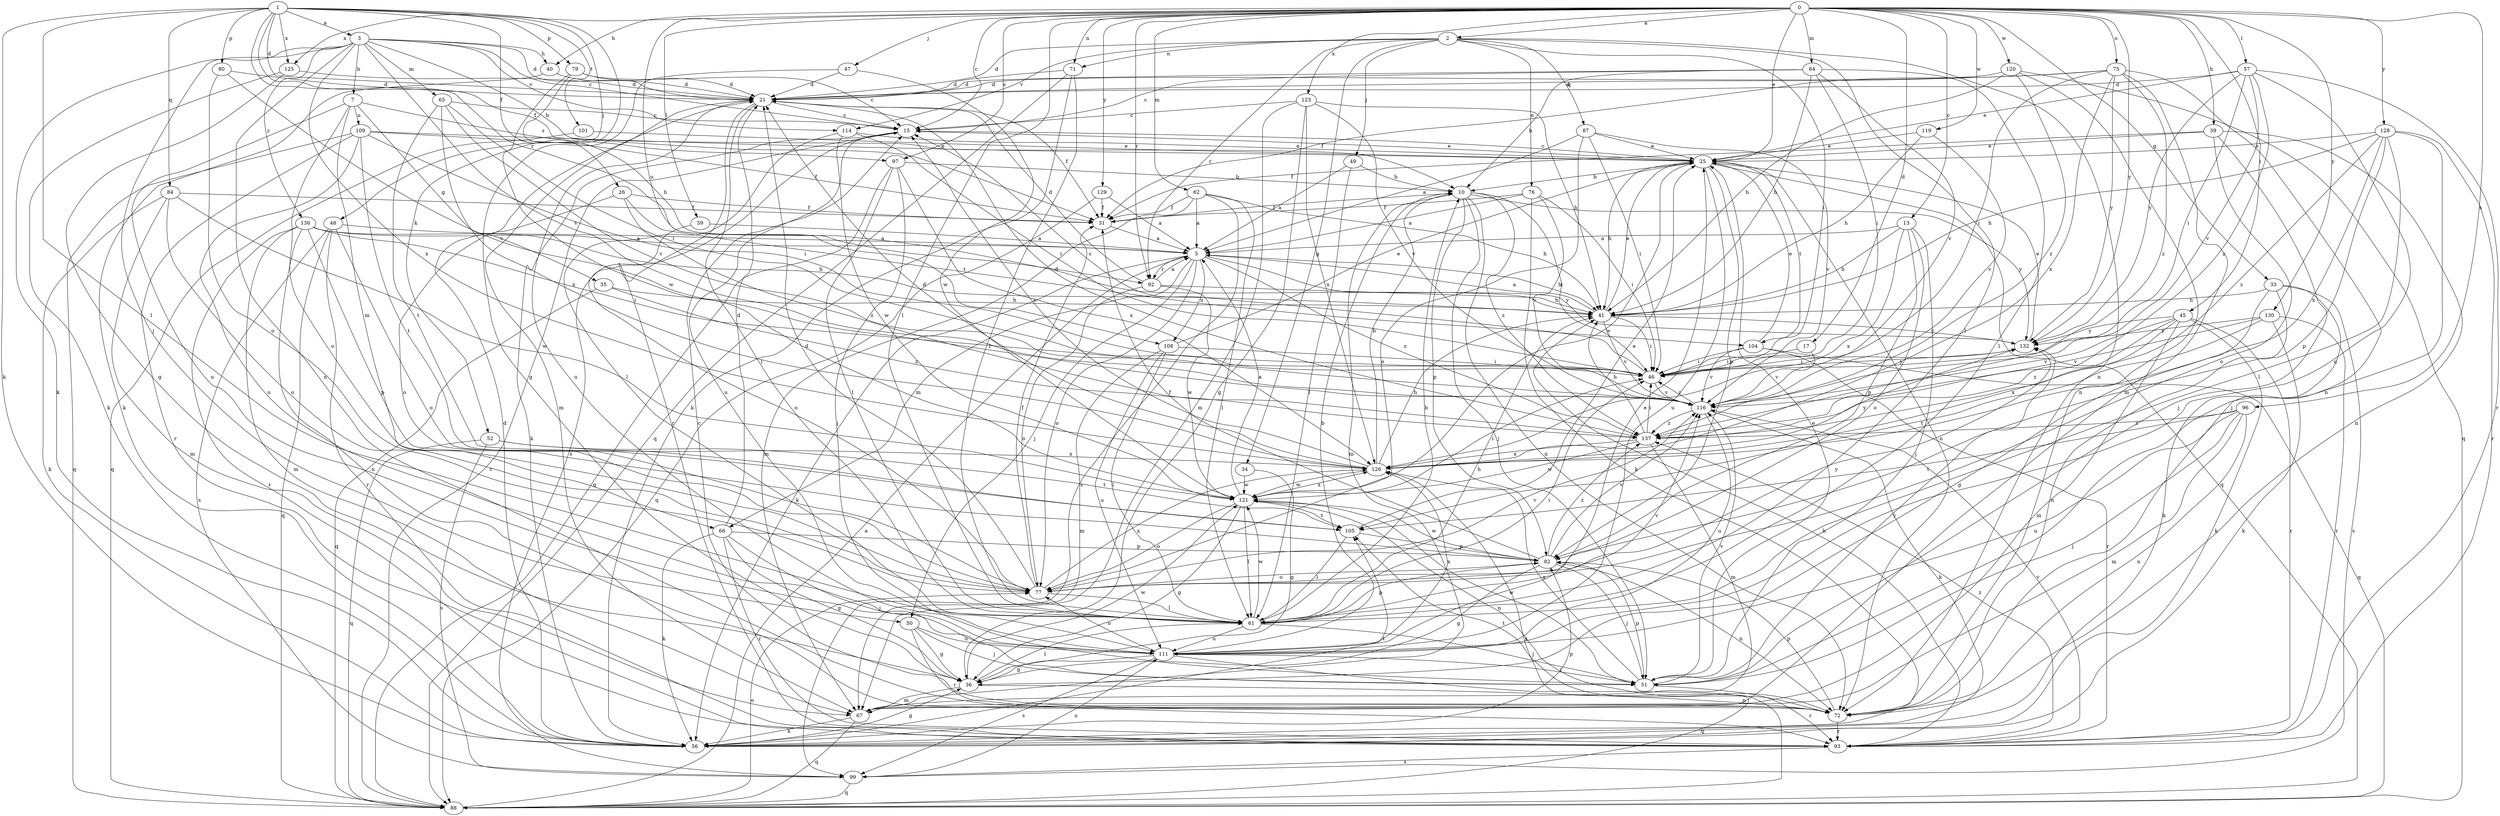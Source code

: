 strict digraph  {
0;
1;
2;
3;
5;
7;
10;
13;
15;
17;
21;
25;
26;
31;
33;
34;
35;
36;
39;
40;
41;
45;
46;
47;
48;
49;
50;
51;
52;
56;
57;
59;
61;
62;
64;
65;
66;
67;
71;
72;
75;
76;
77;
79;
80;
82;
84;
87;
88;
92;
93;
96;
97;
99;
101;
104;
105;
108;
109;
111;
114;
116;
119;
120;
121;
123;
125;
126;
128;
129;
130;
132;
136;
137;
0 -> 2  [label=a];
0 -> 13  [label=c];
0 -> 15  [label=c];
0 -> 17  [label=d];
0 -> 25  [label=e];
0 -> 33  [label=g];
0 -> 39  [label=h];
0 -> 40  [label=h];
0 -> 45  [label=i];
0 -> 47  [label=j];
0 -> 57  [label=l];
0 -> 59  [label=l];
0 -> 61  [label=l];
0 -> 62  [label=m];
0 -> 64  [label=m];
0 -> 71  [label=n];
0 -> 75  [label=o];
0 -> 92  [label=r];
0 -> 96  [label=s];
0 -> 97  [label=s];
0 -> 108  [label=u];
0 -> 119  [label=w];
0 -> 120  [label=w];
0 -> 123  [label=x];
0 -> 125  [label=x];
0 -> 128  [label=y];
0 -> 129  [label=y];
0 -> 130  [label=y];
0 -> 132  [label=y];
1 -> 3  [label=a];
1 -> 21  [label=d];
1 -> 26  [label=f];
1 -> 31  [label=f];
1 -> 48  [label=j];
1 -> 52  [label=k];
1 -> 56  [label=k];
1 -> 61  [label=l];
1 -> 79  [label=p];
1 -> 80  [label=p];
1 -> 84  [label=q];
1 -> 92  [label=r];
1 -> 101  [label=t];
1 -> 125  [label=x];
2 -> 21  [label=d];
2 -> 34  [label=g];
2 -> 46  [label=i];
2 -> 49  [label=j];
2 -> 61  [label=l];
2 -> 71  [label=n];
2 -> 72  [label=n];
2 -> 76  [label=o];
2 -> 87  [label=q];
2 -> 92  [label=r];
2 -> 114  [label=v];
3 -> 7  [label=b];
3 -> 10  [label=b];
3 -> 15  [label=c];
3 -> 21  [label=d];
3 -> 40  [label=h];
3 -> 50  [label=j];
3 -> 56  [label=k];
3 -> 65  [label=m];
3 -> 72  [label=n];
3 -> 114  [label=v];
3 -> 116  [label=v];
3 -> 126  [label=x];
3 -> 136  [label=z];
5 -> 41  [label=h];
5 -> 50  [label=j];
5 -> 56  [label=k];
5 -> 66  [label=m];
5 -> 77  [label=o];
5 -> 92  [label=r];
5 -> 108  [label=u];
5 -> 132  [label=y];
5 -> 137  [label=z];
7 -> 35  [label=g];
7 -> 66  [label=m];
7 -> 77  [label=o];
7 -> 97  [label=s];
7 -> 109  [label=u];
7 -> 111  [label=u];
10 -> 31  [label=f];
10 -> 46  [label=i];
10 -> 51  [label=j];
10 -> 67  [label=m];
10 -> 72  [label=n];
10 -> 82  [label=p];
10 -> 132  [label=y];
10 -> 137  [label=z];
13 -> 5  [label=a];
13 -> 41  [label=h];
13 -> 51  [label=j];
13 -> 77  [label=o];
13 -> 82  [label=p];
13 -> 126  [label=x];
15 -> 25  [label=e];
15 -> 56  [label=k];
15 -> 99  [label=s];
15 -> 111  [label=u];
17 -> 46  [label=i];
17 -> 116  [label=v];
21 -> 15  [label=c];
21 -> 31  [label=f];
21 -> 61  [label=l];
21 -> 67  [label=m];
21 -> 93  [label=r];
21 -> 111  [label=u];
25 -> 10  [label=b];
25 -> 15  [label=c];
25 -> 41  [label=h];
25 -> 72  [label=n];
25 -> 82  [label=p];
25 -> 88  [label=q];
25 -> 104  [label=t];
25 -> 111  [label=u];
25 -> 121  [label=w];
26 -> 31  [label=f];
26 -> 77  [label=o];
26 -> 104  [label=t];
26 -> 137  [label=z];
31 -> 5  [label=a];
33 -> 36  [label=g];
33 -> 41  [label=h];
33 -> 56  [label=k];
33 -> 72  [label=n];
33 -> 99  [label=s];
34 -> 36  [label=g];
34 -> 121  [label=w];
35 -> 41  [label=h];
35 -> 88  [label=q];
35 -> 137  [label=z];
36 -> 61  [label=l];
36 -> 67  [label=m];
36 -> 72  [label=n];
36 -> 121  [label=w];
39 -> 25  [label=e];
39 -> 31  [label=f];
39 -> 51  [label=j];
39 -> 72  [label=n];
39 -> 77  [label=o];
40 -> 21  [label=d];
40 -> 56  [label=k];
41 -> 5  [label=a];
41 -> 25  [label=e];
41 -> 46  [label=i];
41 -> 116  [label=v];
41 -> 132  [label=y];
45 -> 56  [label=k];
45 -> 67  [label=m];
45 -> 93  [label=r];
45 -> 116  [label=v];
45 -> 126  [label=x];
45 -> 132  [label=y];
45 -> 137  [label=z];
46 -> 15  [label=c];
46 -> 116  [label=v];
46 -> 132  [label=y];
47 -> 21  [label=d];
47 -> 36  [label=g];
47 -> 121  [label=w];
48 -> 5  [label=a];
48 -> 77  [label=o];
48 -> 88  [label=q];
48 -> 93  [label=r];
48 -> 99  [label=s];
49 -> 5  [label=a];
49 -> 10  [label=b];
49 -> 61  [label=l];
50 -> 36  [label=g];
50 -> 51  [label=j];
50 -> 93  [label=r];
50 -> 111  [label=u];
51 -> 25  [label=e];
51 -> 82  [label=p];
51 -> 93  [label=r];
51 -> 116  [label=v];
51 -> 121  [label=w];
51 -> 126  [label=x];
51 -> 132  [label=y];
52 -> 88  [label=q];
52 -> 99  [label=s];
52 -> 105  [label=t];
52 -> 126  [label=x];
56 -> 21  [label=d];
56 -> 36  [label=g];
56 -> 82  [label=p];
56 -> 105  [label=t];
57 -> 21  [label=d];
57 -> 25  [label=e];
57 -> 46  [label=i];
57 -> 93  [label=r];
57 -> 111  [label=u];
57 -> 116  [label=v];
57 -> 132  [label=y];
57 -> 137  [label=z];
59 -> 5  [label=a];
59 -> 77  [label=o];
61 -> 10  [label=b];
61 -> 41  [label=h];
61 -> 46  [label=i];
61 -> 51  [label=j];
61 -> 82  [label=p];
61 -> 111  [label=u];
61 -> 116  [label=v];
61 -> 121  [label=w];
62 -> 5  [label=a];
62 -> 31  [label=f];
62 -> 41  [label=h];
62 -> 61  [label=l];
62 -> 67  [label=m];
62 -> 99  [label=s];
64 -> 10  [label=b];
64 -> 15  [label=c];
64 -> 21  [label=d];
64 -> 41  [label=h];
64 -> 46  [label=i];
64 -> 61  [label=l];
64 -> 116  [label=v];
65 -> 15  [label=c];
65 -> 46  [label=i];
65 -> 105  [label=t];
65 -> 116  [label=v];
65 -> 126  [label=x];
66 -> 21  [label=d];
66 -> 36  [label=g];
66 -> 51  [label=j];
66 -> 56  [label=k];
66 -> 82  [label=p];
66 -> 93  [label=r];
67 -> 56  [label=k];
67 -> 88  [label=q];
71 -> 21  [label=d];
71 -> 56  [label=k];
71 -> 61  [label=l];
71 -> 88  [label=q];
72 -> 15  [label=c];
72 -> 82  [label=p];
72 -> 93  [label=r];
72 -> 105  [label=t];
75 -> 21  [label=d];
75 -> 31  [label=f];
75 -> 46  [label=i];
75 -> 67  [label=m];
75 -> 72  [label=n];
75 -> 126  [label=x];
75 -> 132  [label=y];
75 -> 137  [label=z];
76 -> 5  [label=a];
76 -> 31  [label=f];
76 -> 46  [label=i];
76 -> 56  [label=k];
76 -> 116  [label=v];
77 -> 21  [label=d];
77 -> 31  [label=f];
77 -> 61  [label=l];
77 -> 116  [label=v];
77 -> 126  [label=x];
77 -> 132  [label=y];
79 -> 15  [label=c];
79 -> 21  [label=d];
79 -> 41  [label=h];
79 -> 121  [label=w];
80 -> 21  [label=d];
80 -> 77  [label=o];
80 -> 116  [label=v];
82 -> 31  [label=f];
82 -> 36  [label=g];
82 -> 51  [label=j];
82 -> 72  [label=n];
82 -> 77  [label=o];
82 -> 116  [label=v];
82 -> 121  [label=w];
82 -> 137  [label=z];
84 -> 31  [label=f];
84 -> 56  [label=k];
84 -> 67  [label=m];
84 -> 77  [label=o];
84 -> 121  [label=w];
87 -> 5  [label=a];
87 -> 25  [label=e];
87 -> 46  [label=i];
87 -> 77  [label=o];
87 -> 116  [label=v];
88 -> 5  [label=a];
88 -> 15  [label=c];
88 -> 77  [label=o];
88 -> 126  [label=x];
92 -> 5  [label=a];
92 -> 21  [label=d];
92 -> 41  [label=h];
92 -> 77  [label=o];
92 -> 121  [label=w];
93 -> 41  [label=h];
93 -> 99  [label=s];
93 -> 116  [label=v];
93 -> 137  [label=z];
96 -> 51  [label=j];
96 -> 67  [label=m];
96 -> 72  [label=n];
96 -> 105  [label=t];
96 -> 111  [label=u];
96 -> 137  [label=z];
97 -> 10  [label=b];
97 -> 51  [label=j];
97 -> 61  [label=l];
97 -> 88  [label=q];
97 -> 126  [label=x];
99 -> 88  [label=q];
99 -> 111  [label=u];
101 -> 25  [label=e];
101 -> 88  [label=q];
104 -> 25  [label=e];
104 -> 46  [label=i];
104 -> 88  [label=q];
104 -> 93  [label=r];
104 -> 116  [label=v];
105 -> 25  [label=e];
105 -> 61  [label=l];
105 -> 82  [label=p];
108 -> 25  [label=e];
108 -> 46  [label=i];
108 -> 61  [label=l];
108 -> 67  [label=m];
108 -> 111  [label=u];
109 -> 25  [label=e];
109 -> 31  [label=f];
109 -> 46  [label=i];
109 -> 88  [label=q];
109 -> 93  [label=r];
109 -> 105  [label=t];
109 -> 111  [label=u];
111 -> 10  [label=b];
111 -> 25  [label=e];
111 -> 36  [label=g];
111 -> 51  [label=j];
111 -> 77  [label=o];
111 -> 88  [label=q];
111 -> 99  [label=s];
111 -> 126  [label=x];
114 -> 25  [label=e];
114 -> 46  [label=i];
114 -> 61  [label=l];
114 -> 121  [label=w];
116 -> 46  [label=i];
116 -> 56  [label=k];
116 -> 111  [label=u];
116 -> 137  [label=z];
119 -> 25  [label=e];
119 -> 41  [label=h];
119 -> 116  [label=v];
120 -> 21  [label=d];
120 -> 41  [label=h];
120 -> 72  [label=n];
120 -> 88  [label=q];
120 -> 137  [label=z];
121 -> 5  [label=a];
121 -> 36  [label=g];
121 -> 46  [label=i];
121 -> 61  [label=l];
121 -> 72  [label=n];
121 -> 77  [label=o];
121 -> 105  [label=t];
121 -> 126  [label=x];
123 -> 15  [label=c];
123 -> 36  [label=g];
123 -> 41  [label=h];
123 -> 67  [label=m];
123 -> 116  [label=v];
123 -> 126  [label=x];
125 -> 21  [label=d];
125 -> 36  [label=g];
125 -> 56  [label=k];
126 -> 10  [label=b];
126 -> 15  [label=c];
126 -> 21  [label=d];
126 -> 41  [label=h];
126 -> 121  [label=w];
126 -> 132  [label=y];
128 -> 25  [label=e];
128 -> 41  [label=h];
128 -> 51  [label=j];
128 -> 61  [label=l];
128 -> 82  [label=p];
128 -> 93  [label=r];
128 -> 126  [label=x];
128 -> 137  [label=z];
129 -> 5  [label=a];
129 -> 31  [label=f];
129 -> 88  [label=q];
130 -> 56  [label=k];
130 -> 93  [label=r];
130 -> 105  [label=t];
130 -> 116  [label=v];
130 -> 132  [label=y];
132 -> 25  [label=e];
132 -> 46  [label=i];
136 -> 5  [label=a];
136 -> 41  [label=h];
136 -> 46  [label=i];
136 -> 67  [label=m];
136 -> 72  [label=n];
136 -> 82  [label=p];
136 -> 93  [label=r];
137 -> 21  [label=d];
137 -> 41  [label=h];
137 -> 46  [label=i];
137 -> 67  [label=m];
137 -> 121  [label=w];
137 -> 126  [label=x];
}
